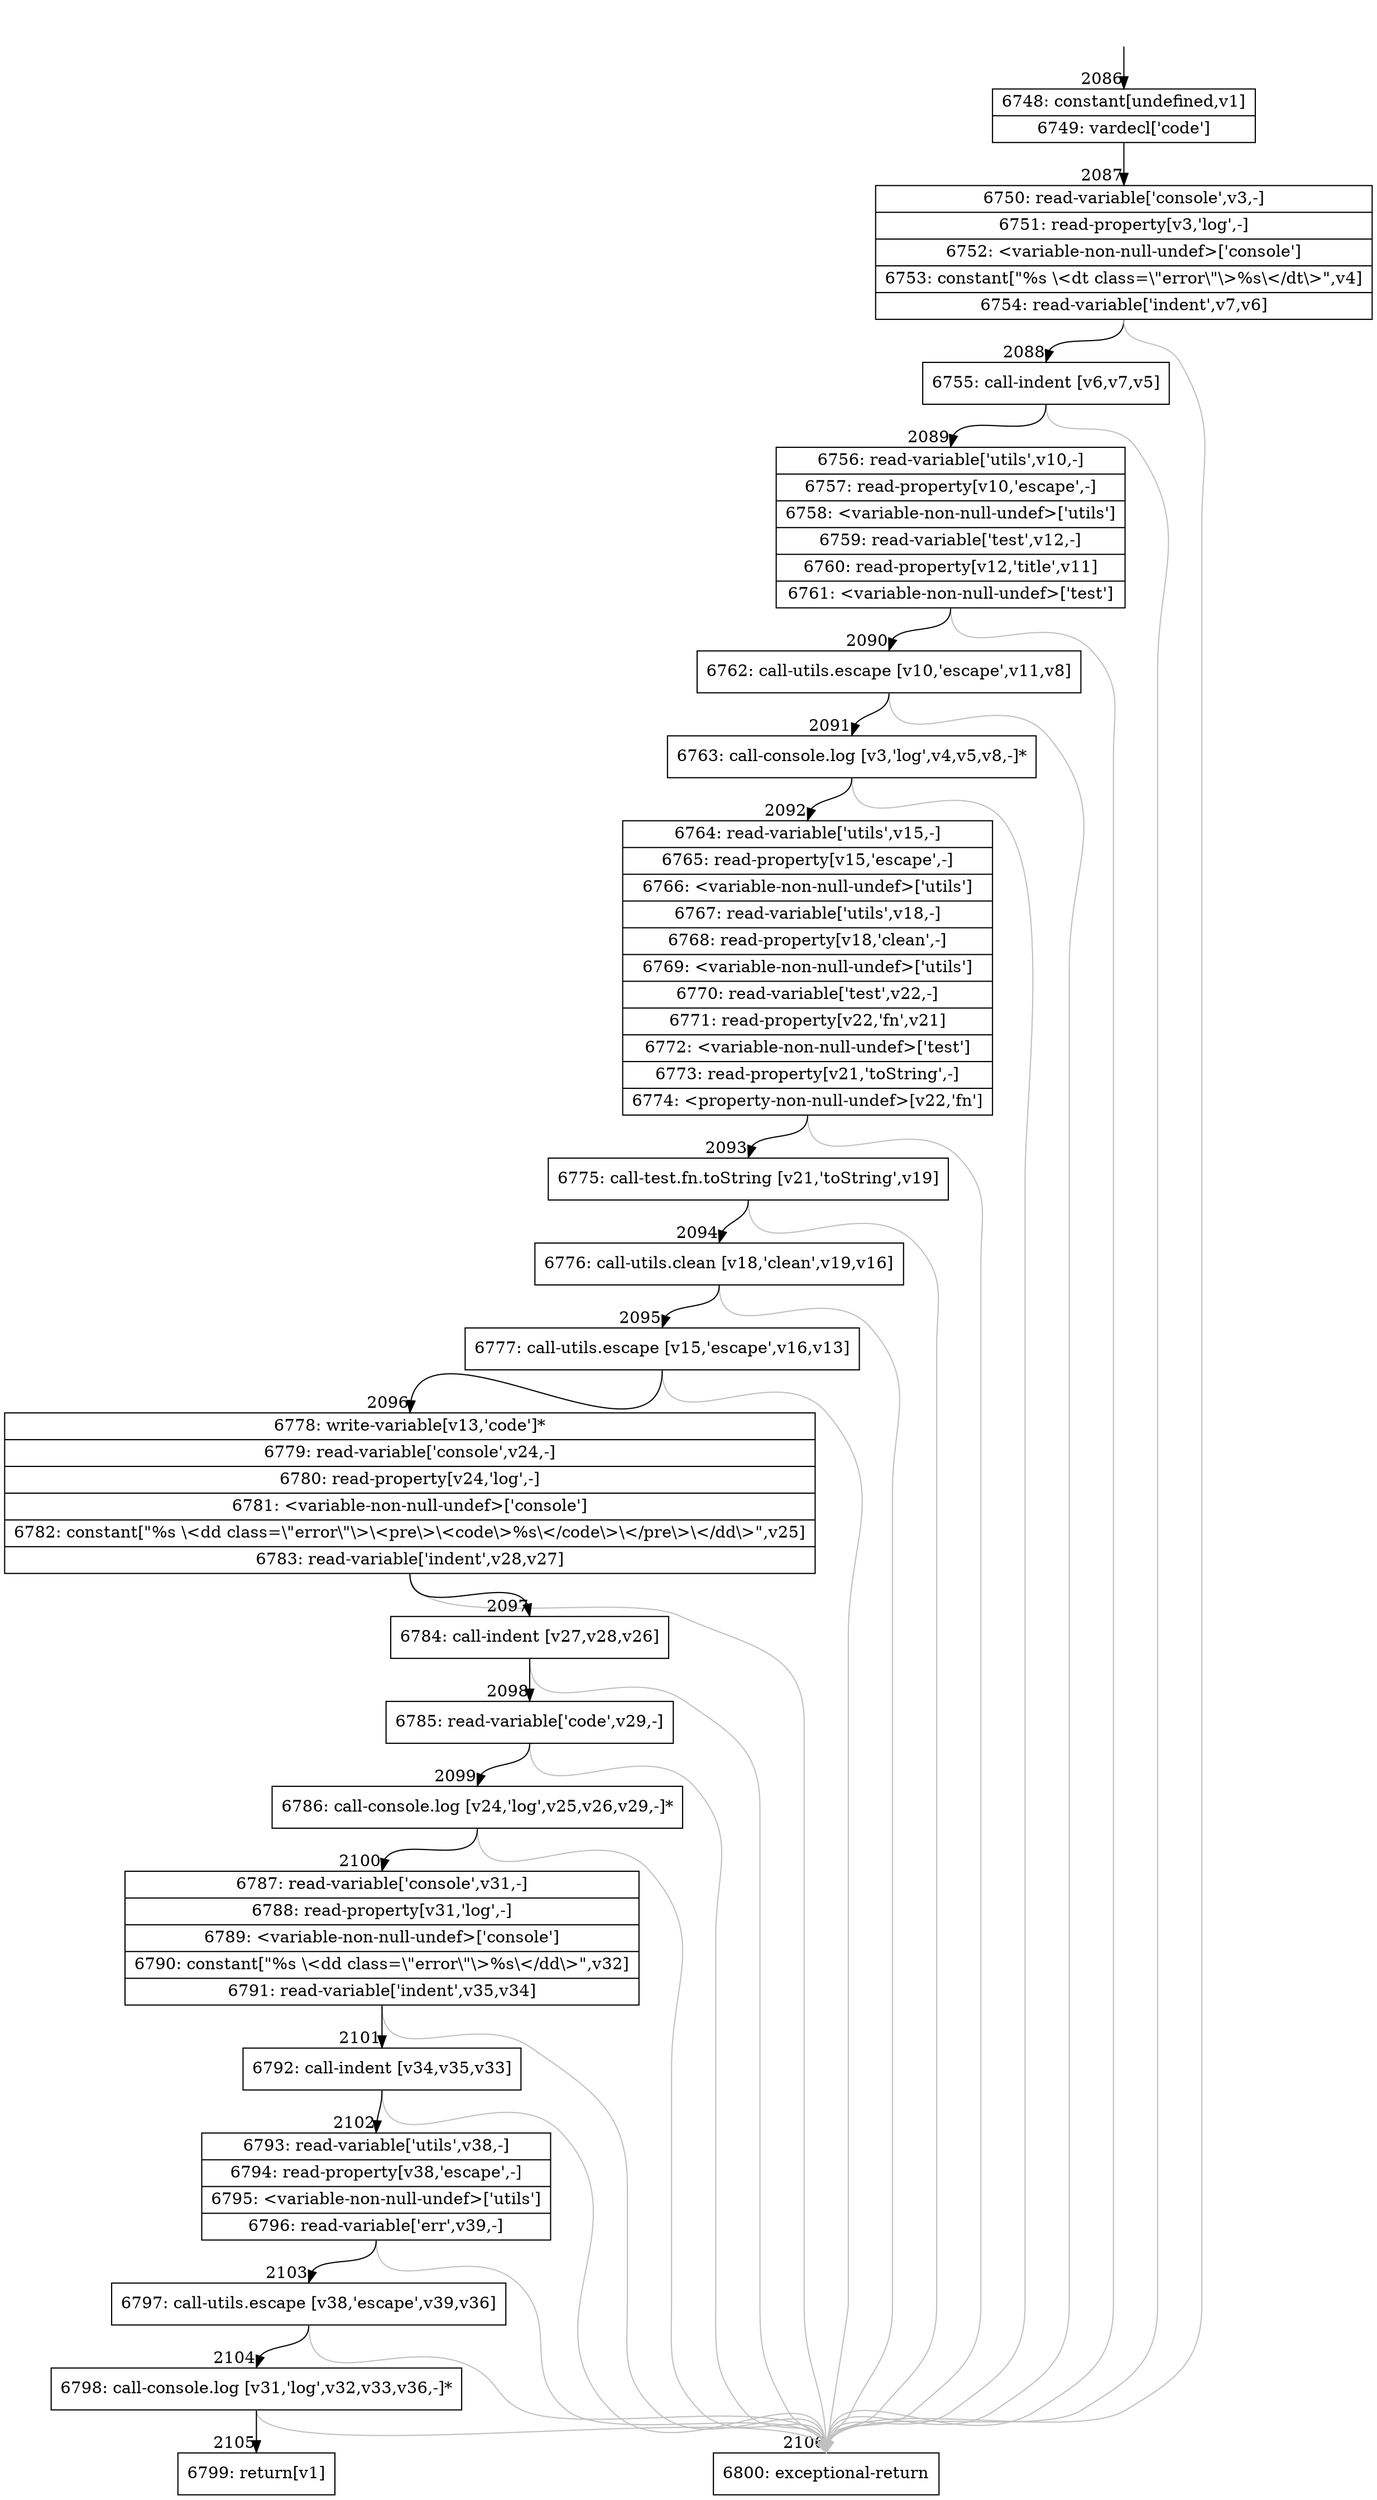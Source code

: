 digraph {
rankdir="TD"
BB_entry187[shape=none,label=""];
BB_entry187 -> BB2086 [tailport=s, headport=n, headlabel="    2086"]
BB2086 [shape=record label="{6748: constant[undefined,v1]|6749: vardecl['code']}" ] 
BB2086 -> BB2087 [tailport=s, headport=n, headlabel="      2087"]
BB2087 [shape=record label="{6750: read-variable['console',v3,-]|6751: read-property[v3,'log',-]|6752: \<variable-non-null-undef\>['console']|6753: constant[\"%s  \\\<dt class=\\\"error\\\"\\\>%s\\\</dt\\\>\",v4]|6754: read-variable['indent',v7,v6]}" ] 
BB2087 -> BB2088 [tailport=s, headport=n, headlabel="      2088"]
BB2087 -> BB2106 [tailport=s, headport=n, color=gray, headlabel="      2106"]
BB2088 [shape=record label="{6755: call-indent [v6,v7,v5]}" ] 
BB2088 -> BB2089 [tailport=s, headport=n, headlabel="      2089"]
BB2088 -> BB2106 [tailport=s, headport=n, color=gray]
BB2089 [shape=record label="{6756: read-variable['utils',v10,-]|6757: read-property[v10,'escape',-]|6758: \<variable-non-null-undef\>['utils']|6759: read-variable['test',v12,-]|6760: read-property[v12,'title',v11]|6761: \<variable-non-null-undef\>['test']}" ] 
BB2089 -> BB2090 [tailport=s, headport=n, headlabel="      2090"]
BB2089 -> BB2106 [tailport=s, headport=n, color=gray]
BB2090 [shape=record label="{6762: call-utils.escape [v10,'escape',v11,v8]}" ] 
BB2090 -> BB2091 [tailport=s, headport=n, headlabel="      2091"]
BB2090 -> BB2106 [tailport=s, headport=n, color=gray]
BB2091 [shape=record label="{6763: call-console.log [v3,'log',v4,v5,v8,-]*}" ] 
BB2091 -> BB2092 [tailport=s, headport=n, headlabel="      2092"]
BB2091 -> BB2106 [tailport=s, headport=n, color=gray]
BB2092 [shape=record label="{6764: read-variable['utils',v15,-]|6765: read-property[v15,'escape',-]|6766: \<variable-non-null-undef\>['utils']|6767: read-variable['utils',v18,-]|6768: read-property[v18,'clean',-]|6769: \<variable-non-null-undef\>['utils']|6770: read-variable['test',v22,-]|6771: read-property[v22,'fn',v21]|6772: \<variable-non-null-undef\>['test']|6773: read-property[v21,'toString',-]|6774: \<property-non-null-undef\>[v22,'fn']}" ] 
BB2092 -> BB2093 [tailport=s, headport=n, headlabel="      2093"]
BB2092 -> BB2106 [tailport=s, headport=n, color=gray]
BB2093 [shape=record label="{6775: call-test.fn.toString [v21,'toString',v19]}" ] 
BB2093 -> BB2094 [tailport=s, headport=n, headlabel="      2094"]
BB2093 -> BB2106 [tailport=s, headport=n, color=gray]
BB2094 [shape=record label="{6776: call-utils.clean [v18,'clean',v19,v16]}" ] 
BB2094 -> BB2095 [tailport=s, headport=n, headlabel="      2095"]
BB2094 -> BB2106 [tailport=s, headport=n, color=gray]
BB2095 [shape=record label="{6777: call-utils.escape [v15,'escape',v16,v13]}" ] 
BB2095 -> BB2096 [tailport=s, headport=n, headlabel="      2096"]
BB2095 -> BB2106 [tailport=s, headport=n, color=gray]
BB2096 [shape=record label="{6778: write-variable[v13,'code']*|6779: read-variable['console',v24,-]|6780: read-property[v24,'log',-]|6781: \<variable-non-null-undef\>['console']|6782: constant[\"%s  \\\<dd class=\\\"error\\\"\\\>\\\<pre\\\>\\\<code\\\>%s\\\</code\\\>\\\</pre\\\>\\\</dd\\\>\",v25]|6783: read-variable['indent',v28,v27]}" ] 
BB2096 -> BB2097 [tailport=s, headport=n, headlabel="      2097"]
BB2096 -> BB2106 [tailport=s, headport=n, color=gray]
BB2097 [shape=record label="{6784: call-indent [v27,v28,v26]}" ] 
BB2097 -> BB2098 [tailport=s, headport=n, headlabel="      2098"]
BB2097 -> BB2106 [tailport=s, headport=n, color=gray]
BB2098 [shape=record label="{6785: read-variable['code',v29,-]}" ] 
BB2098 -> BB2099 [tailport=s, headport=n, headlabel="      2099"]
BB2098 -> BB2106 [tailport=s, headport=n, color=gray]
BB2099 [shape=record label="{6786: call-console.log [v24,'log',v25,v26,v29,-]*}" ] 
BB2099 -> BB2100 [tailport=s, headport=n, headlabel="      2100"]
BB2099 -> BB2106 [tailport=s, headport=n, color=gray]
BB2100 [shape=record label="{6787: read-variable['console',v31,-]|6788: read-property[v31,'log',-]|6789: \<variable-non-null-undef\>['console']|6790: constant[\"%s  \\\<dd class=\\\"error\\\"\\\>%s\\\</dd\\\>\",v32]|6791: read-variable['indent',v35,v34]}" ] 
BB2100 -> BB2101 [tailport=s, headport=n, headlabel="      2101"]
BB2100 -> BB2106 [tailport=s, headport=n, color=gray]
BB2101 [shape=record label="{6792: call-indent [v34,v35,v33]}" ] 
BB2101 -> BB2102 [tailport=s, headport=n, headlabel="      2102"]
BB2101 -> BB2106 [tailport=s, headport=n, color=gray]
BB2102 [shape=record label="{6793: read-variable['utils',v38,-]|6794: read-property[v38,'escape',-]|6795: \<variable-non-null-undef\>['utils']|6796: read-variable['err',v39,-]}" ] 
BB2102 -> BB2103 [tailport=s, headport=n, headlabel="      2103"]
BB2102 -> BB2106 [tailport=s, headport=n, color=gray]
BB2103 [shape=record label="{6797: call-utils.escape [v38,'escape',v39,v36]}" ] 
BB2103 -> BB2104 [tailport=s, headport=n, headlabel="      2104"]
BB2103 -> BB2106 [tailport=s, headport=n, color=gray]
BB2104 [shape=record label="{6798: call-console.log [v31,'log',v32,v33,v36,-]*}" ] 
BB2104 -> BB2105 [tailport=s, headport=n, headlabel="      2105"]
BB2104 -> BB2106 [tailport=s, headport=n, color=gray]
BB2105 [shape=record label="{6799: return[v1]}" ] 
BB2106 [shape=record label="{6800: exceptional-return}" ] 
//#$~ 2517
}
